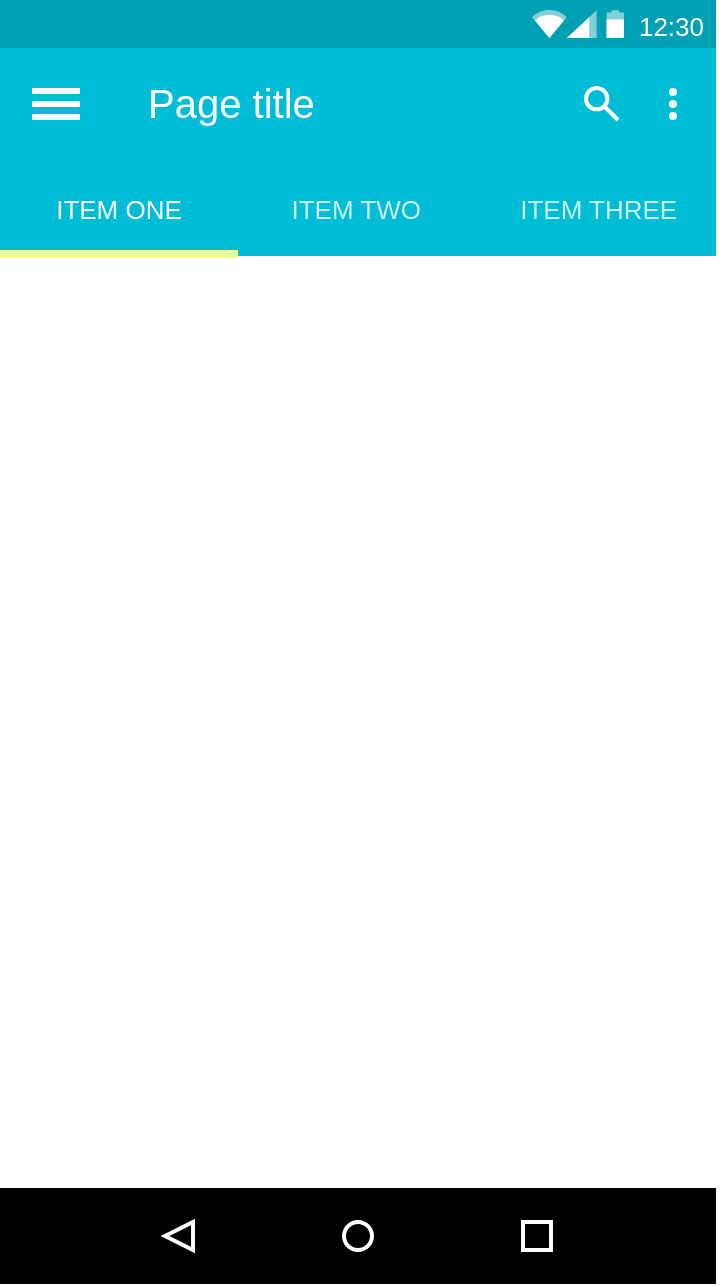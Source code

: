 <mxfile version="14.9.3" type="github"><diagram id="tqUzeNQS_EvAWL8vQ1rX" name="Page-1"><mxGraphModel dx="2006" dy="1133" grid="1" gridSize="10" guides="1" tooltips="1" connect="1" arrows="1" fold="1" page="1" pageScale="1" pageWidth="827" pageHeight="1169" math="0" shadow="0"><root><mxCell id="0"/><mxCell id="1" parent="0"/><mxCell id="ibbF1rNgngxlD7PsmQY--2" value="" style="dashed=0;shape=rect;fillColor=#ffffff;strokeColor=none;" vertex="1" parent="1"><mxGeometry x="100" y="50" width="358" height="642" as="geometry"/></mxCell><mxCell id="ibbF1rNgngxlD7PsmQY--3" value="12:30" style="dashed=0;shape=rect;align=right;fillColor=#00A0B4;strokeColor=none;fontColor=#FFFFFF;spacingRight=4;spacingTop=1;fontStyle=0;fontSize=13;resizeWidth=1;" vertex="1" parent="ibbF1rNgngxlD7PsmQY--2"><mxGeometry width="358" height="24" relative="1" as="geometry"/></mxCell><mxCell id="ibbF1rNgngxlD7PsmQY--4" value="" style="dashed=0;shape=mxgraph.gmdl.top_bar;strokeColor=none;" vertex="1" parent="ibbF1rNgngxlD7PsmQY--3"><mxGeometry x="1" y="0.5" width="46" height="14" relative="1" as="geometry"><mxPoint x="-92" y="-7" as="offset"/></mxGeometry></mxCell><mxCell id="ibbF1rNgngxlD7PsmQY--5" value="Page title" style="dashed=0;shape=rect;strokeColor=none;fillColor=#00BCD4;resizeWidth=1;fontSize=20;fontColor=#FFFFFF;spacingTop=9;verticalAlign=top;align=left;spacingLeft=72;" vertex="1" parent="ibbF1rNgngxlD7PsmQY--2"><mxGeometry width="358" height="104" relative="1" as="geometry"><mxPoint y="24" as="offset"/></mxGeometry></mxCell><mxCell id="ibbF1rNgngxlD7PsmQY--6" value="" style="dashed=0;shape=mxgraph.gmdl.preferences;strokeColor=none;fillColor=#ffffff;" vertex="1" parent="ibbF1rNgngxlD7PsmQY--5"><mxGeometry width="24" height="16" relative="1" as="geometry"><mxPoint x="16" y="20" as="offset"/></mxGeometry></mxCell><mxCell id="ibbF1rNgngxlD7PsmQY--7" value="ITEM ONE" style="text;fontSize=13;fontColor=#FFFFFF;verticalAlign=middle;align=center;resizeWidth=1;" vertex="1" parent="ibbF1rNgngxlD7PsmQY--5"><mxGeometry y="1" width="119" height="48" relative="1" as="geometry"><mxPoint y="-48" as="offset"/></mxGeometry></mxCell><mxCell id="ibbF1rNgngxlD7PsmQY--8" value="ITEM TWO" style="text;fontSize=13;fontColor=#FFFFFF;verticalAlign=middle;align=center;textOpacity=80;resizeWidth=1;" vertex="1" parent="ibbF1rNgngxlD7PsmQY--5"><mxGeometry x="0.33" y="1" width="120" height="48" relative="1" as="geometry"><mxPoint y="-48" as="offset"/></mxGeometry></mxCell><mxCell id="ibbF1rNgngxlD7PsmQY--9" value="ITEM THREE" style="text;fontSize=13;fontColor=#FFFFFF;verticalAlign=middle;align=center;textOpacity=80;resizeWidth=1;" vertex="1" parent="ibbF1rNgngxlD7PsmQY--5"><mxGeometry x="0.67" y="1" width="119" height="48" relative="1" as="geometry"><mxPoint y="-48" as="offset"/></mxGeometry></mxCell><mxCell id="ibbF1rNgngxlD7PsmQY--10" value="" style="dashed=0;shape=rect;strokeColor=none;fillColor=#F1FB8F;resizeWidth=1;" vertex="1" parent="ibbF1rNgngxlD7PsmQY--5"><mxGeometry y="1" width="119" height="4" relative="1" as="geometry"><mxPoint y="-3" as="offset"/></mxGeometry></mxCell><mxCell id="ibbF1rNgngxlD7PsmQY--11" value="" style="dashed=0;shape=mxgraph.gmdl.search;strokeColor=#ffffff;fillColor=none;strokeWidth=2;" vertex="1" parent="ibbF1rNgngxlD7PsmQY--5"><mxGeometry x="1" width="16" height="16" relative="1" as="geometry"><mxPoint x="-65" y="20" as="offset"/></mxGeometry></mxCell><mxCell id="ibbF1rNgngxlD7PsmQY--12" value="" style="dashed=0;shape=mxgraph.gmdl.settings;strokeColor=none;fillColor=#ffffff;" vertex="1" parent="ibbF1rNgngxlD7PsmQY--5"><mxGeometry x="1" width="5" height="16" relative="1" as="geometry"><mxPoint x="-24" y="20" as="offset"/></mxGeometry></mxCell><mxCell id="ibbF1rNgngxlD7PsmQY--13" value="" style="dashed=0;shape=rect;strokeColor=none;fillColor=#000000;resizeWidth=1;" vertex="1" parent="ibbF1rNgngxlD7PsmQY--2"><mxGeometry y="1" width="358" height="48" relative="1" as="geometry"><mxPoint y="-48" as="offset"/></mxGeometry></mxCell><mxCell id="ibbF1rNgngxlD7PsmQY--14" value="" style="dashed=0;shape=mxgraph.gmdl.back;strokeColor=#ffffff;fillColor=#000000;strokeWidth=2;" vertex="1" parent="ibbF1rNgngxlD7PsmQY--13"><mxGeometry x="0.25" y="0.5" width="14" height="14" relative="1" as="geometry"><mxPoint x="-7" y="-7" as="offset"/></mxGeometry></mxCell><mxCell id="ibbF1rNgngxlD7PsmQY--15" value="" style="shape=ellipse;strokeColor=#ffffff;fillColor=#000000;strokeWidth=2;" vertex="1" parent="ibbF1rNgngxlD7PsmQY--13"><mxGeometry x="0.5" y="0.5" width="14" height="14" relative="1" as="geometry"><mxPoint x="-7" y="-7" as="offset"/></mxGeometry></mxCell><mxCell id="ibbF1rNgngxlD7PsmQY--16" value="" style="shape=rect;strokeColor=#ffffff;fillColor=#000000;strokeWidth=2;" vertex="1" parent="ibbF1rNgngxlD7PsmQY--13"><mxGeometry x="0.75" y="0.5" width="14" height="14" relative="1" as="geometry"><mxPoint x="-7" y="-7" as="offset"/></mxGeometry></mxCell></root></mxGraphModel></diagram></mxfile>